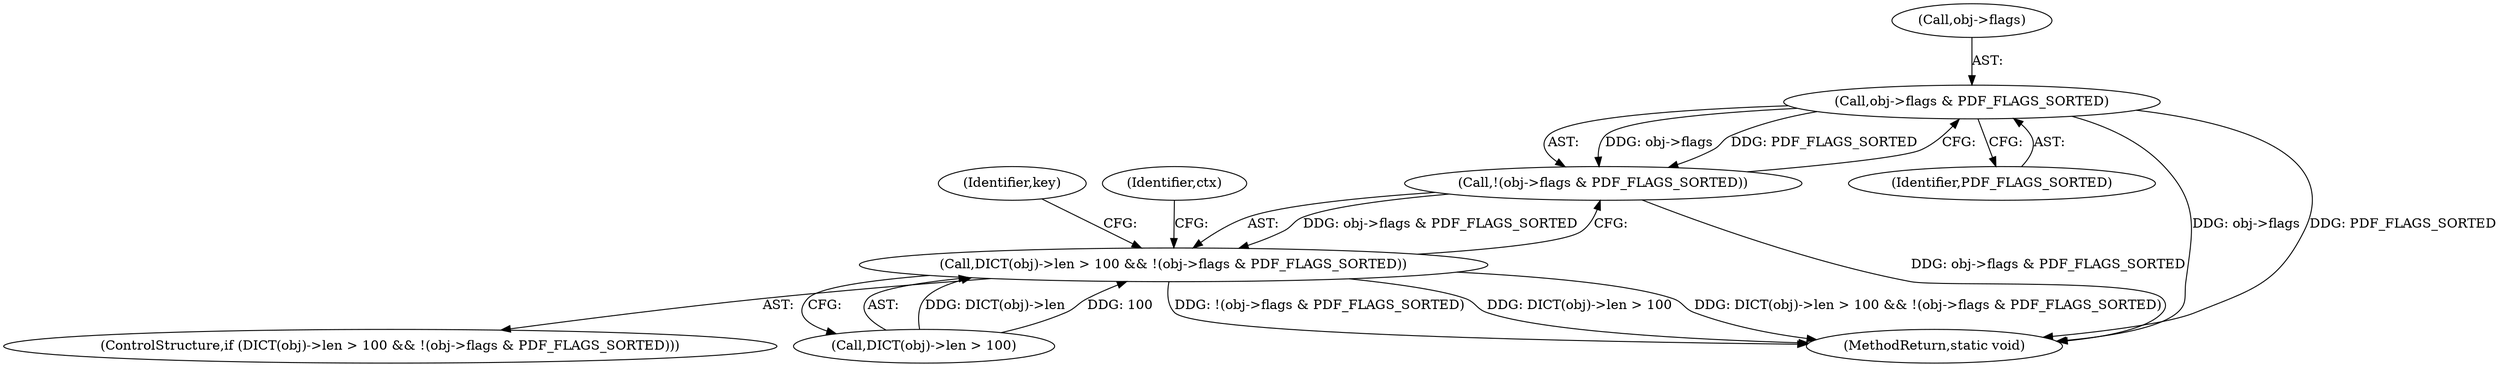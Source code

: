 digraph "0_ghostscript_1e03c06456d997435019fb3526fa2d4be7dbc6ec@pointer" {
"1000141" [label="(Call,obj->flags & PDF_FLAGS_SORTED)"];
"1000140" [label="(Call,!(obj->flags & PDF_FLAGS_SORTED))"];
"1000133" [label="(Call,DICT(obj)->len > 100 && !(obj->flags & PDF_FLAGS_SORTED))"];
"1000133" [label="(Call,DICT(obj)->len > 100 && !(obj->flags & PDF_FLAGS_SORTED))"];
"1000134" [label="(Call,DICT(obj)->len > 100)"];
"1000132" [label="(ControlStructure,if (DICT(obj)->len > 100 && !(obj->flags & PDF_FLAGS_SORTED)))"];
"1000141" [label="(Call,obj->flags & PDF_FLAGS_SORTED)"];
"1000140" [label="(Call,!(obj->flags & PDF_FLAGS_SORTED))"];
"1000145" [label="(Identifier,PDF_FLAGS_SORTED)"];
"1000142" [label="(Call,obj->flags)"];
"1000151" [label="(Identifier,key)"];
"1000309" [label="(MethodReturn,static void)"];
"1000147" [label="(Identifier,ctx)"];
"1000141" -> "1000140"  [label="AST: "];
"1000141" -> "1000145"  [label="CFG: "];
"1000142" -> "1000141"  [label="AST: "];
"1000145" -> "1000141"  [label="AST: "];
"1000140" -> "1000141"  [label="CFG: "];
"1000141" -> "1000309"  [label="DDG: obj->flags"];
"1000141" -> "1000309"  [label="DDG: PDF_FLAGS_SORTED"];
"1000141" -> "1000140"  [label="DDG: obj->flags"];
"1000141" -> "1000140"  [label="DDG: PDF_FLAGS_SORTED"];
"1000140" -> "1000133"  [label="AST: "];
"1000133" -> "1000140"  [label="CFG: "];
"1000140" -> "1000309"  [label="DDG: obj->flags & PDF_FLAGS_SORTED"];
"1000140" -> "1000133"  [label="DDG: obj->flags & PDF_FLAGS_SORTED"];
"1000133" -> "1000132"  [label="AST: "];
"1000133" -> "1000134"  [label="CFG: "];
"1000134" -> "1000133"  [label="AST: "];
"1000147" -> "1000133"  [label="CFG: "];
"1000151" -> "1000133"  [label="CFG: "];
"1000133" -> "1000309"  [label="DDG: !(obj->flags & PDF_FLAGS_SORTED)"];
"1000133" -> "1000309"  [label="DDG: DICT(obj)->len > 100"];
"1000133" -> "1000309"  [label="DDG: DICT(obj)->len > 100 && !(obj->flags & PDF_FLAGS_SORTED)"];
"1000134" -> "1000133"  [label="DDG: DICT(obj)->len"];
"1000134" -> "1000133"  [label="DDG: 100"];
}
